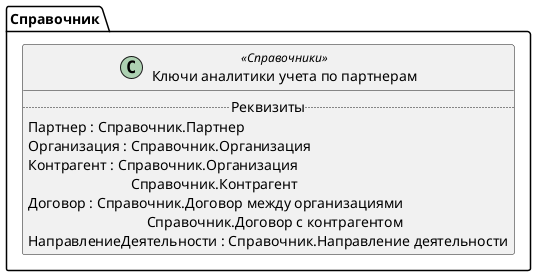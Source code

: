 ﻿@startuml КлючиАналитикиУчетаПоПартнерам
'!include templates.wsd
'..\include templates.wsd
class Справочник.КлючиАналитикиУчетаПоПартнерам as "Ключи аналитики учета по партнерам" <<Справочники>>
{
..Реквизиты..
Партнер : Справочник.Партнер
Организация : Справочник.Организация
Контрагент : Справочник.Организация\rСправочник.Контрагент
Договор : Справочник.Договор между организациями\rСправочник.Договор с контрагентом
НаправлениеДеятельности : Справочник.Направление деятельности
}
@enduml
